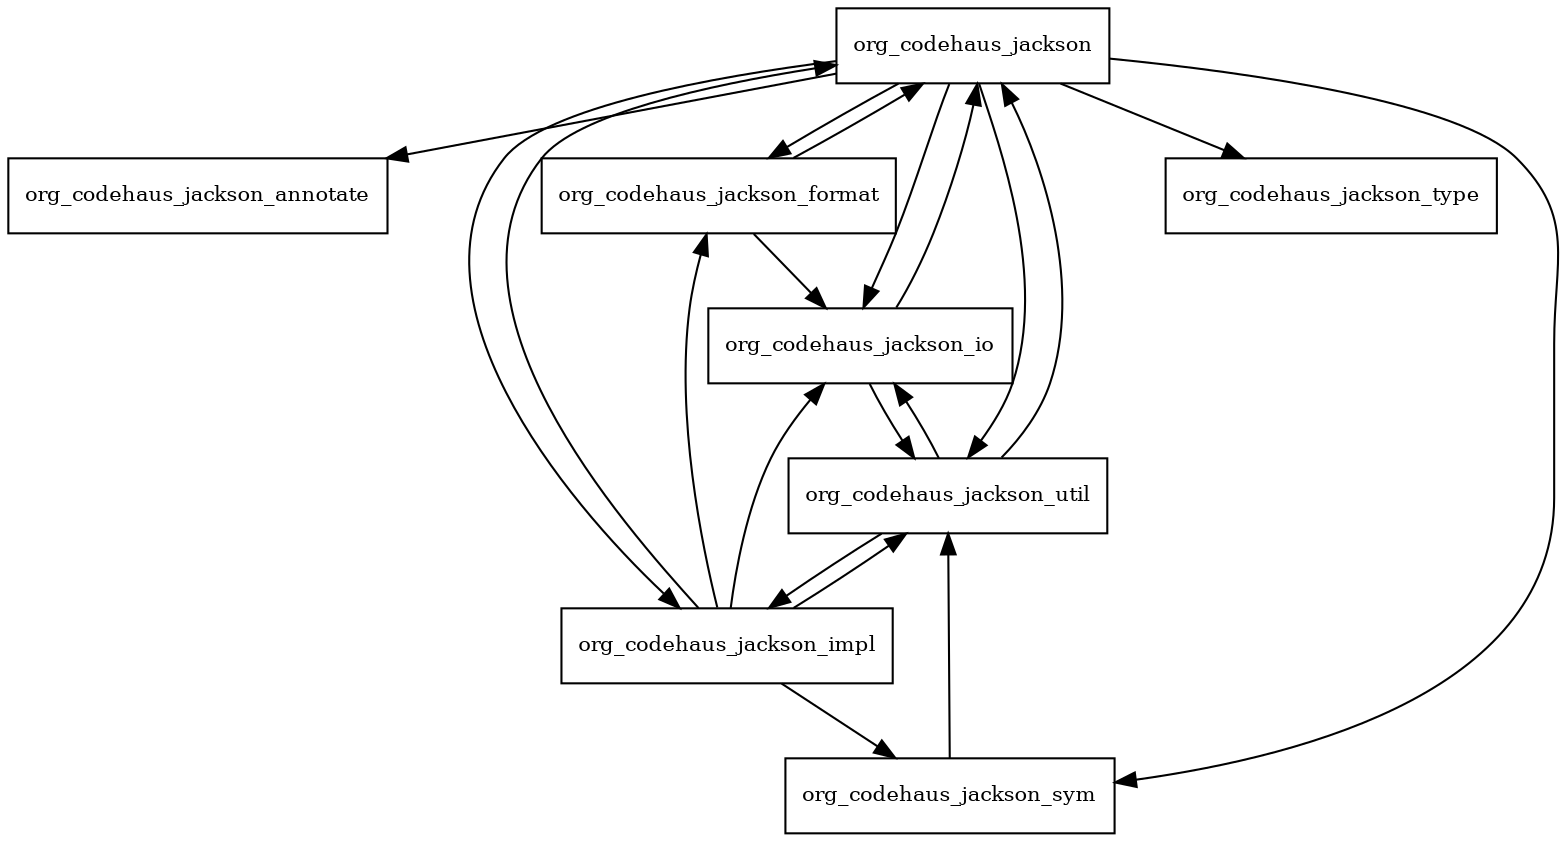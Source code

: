 digraph jackson_core_asl_1_9_9_redhat_3_package_dependencies {
  node [shape = box, fontsize=10.0];
  org_codehaus_jackson -> org_codehaus_jackson_annotate;
  org_codehaus_jackson -> org_codehaus_jackson_format;
  org_codehaus_jackson -> org_codehaus_jackson_impl;
  org_codehaus_jackson -> org_codehaus_jackson_io;
  org_codehaus_jackson -> org_codehaus_jackson_sym;
  org_codehaus_jackson -> org_codehaus_jackson_type;
  org_codehaus_jackson -> org_codehaus_jackson_util;
  org_codehaus_jackson_format -> org_codehaus_jackson;
  org_codehaus_jackson_format -> org_codehaus_jackson_io;
  org_codehaus_jackson_impl -> org_codehaus_jackson;
  org_codehaus_jackson_impl -> org_codehaus_jackson_format;
  org_codehaus_jackson_impl -> org_codehaus_jackson_io;
  org_codehaus_jackson_impl -> org_codehaus_jackson_sym;
  org_codehaus_jackson_impl -> org_codehaus_jackson_util;
  org_codehaus_jackson_io -> org_codehaus_jackson;
  org_codehaus_jackson_io -> org_codehaus_jackson_util;
  org_codehaus_jackson_sym -> org_codehaus_jackson_util;
  org_codehaus_jackson_util -> org_codehaus_jackson;
  org_codehaus_jackson_util -> org_codehaus_jackson_impl;
  org_codehaus_jackson_util -> org_codehaus_jackson_io;
}
